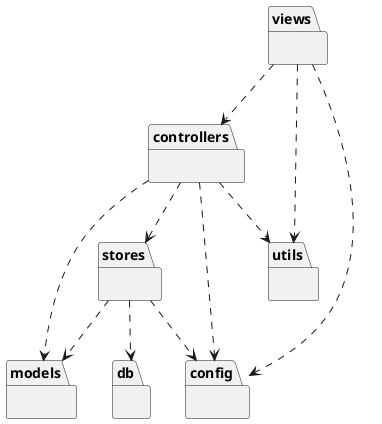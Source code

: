 @startuml

skinparam monochrome true

package views {
}

package controllers {
}

package stores {
}

package models {
}

package utils {
}

package config {
}

package db {

}

views ..> controllers
controllers ..> stores
controllers ..> models
stores ..> models

views ..> utils
views ..> config

controllers ..> utils
controllers ..> config

stores ..> config
stores ..> db

@enduml